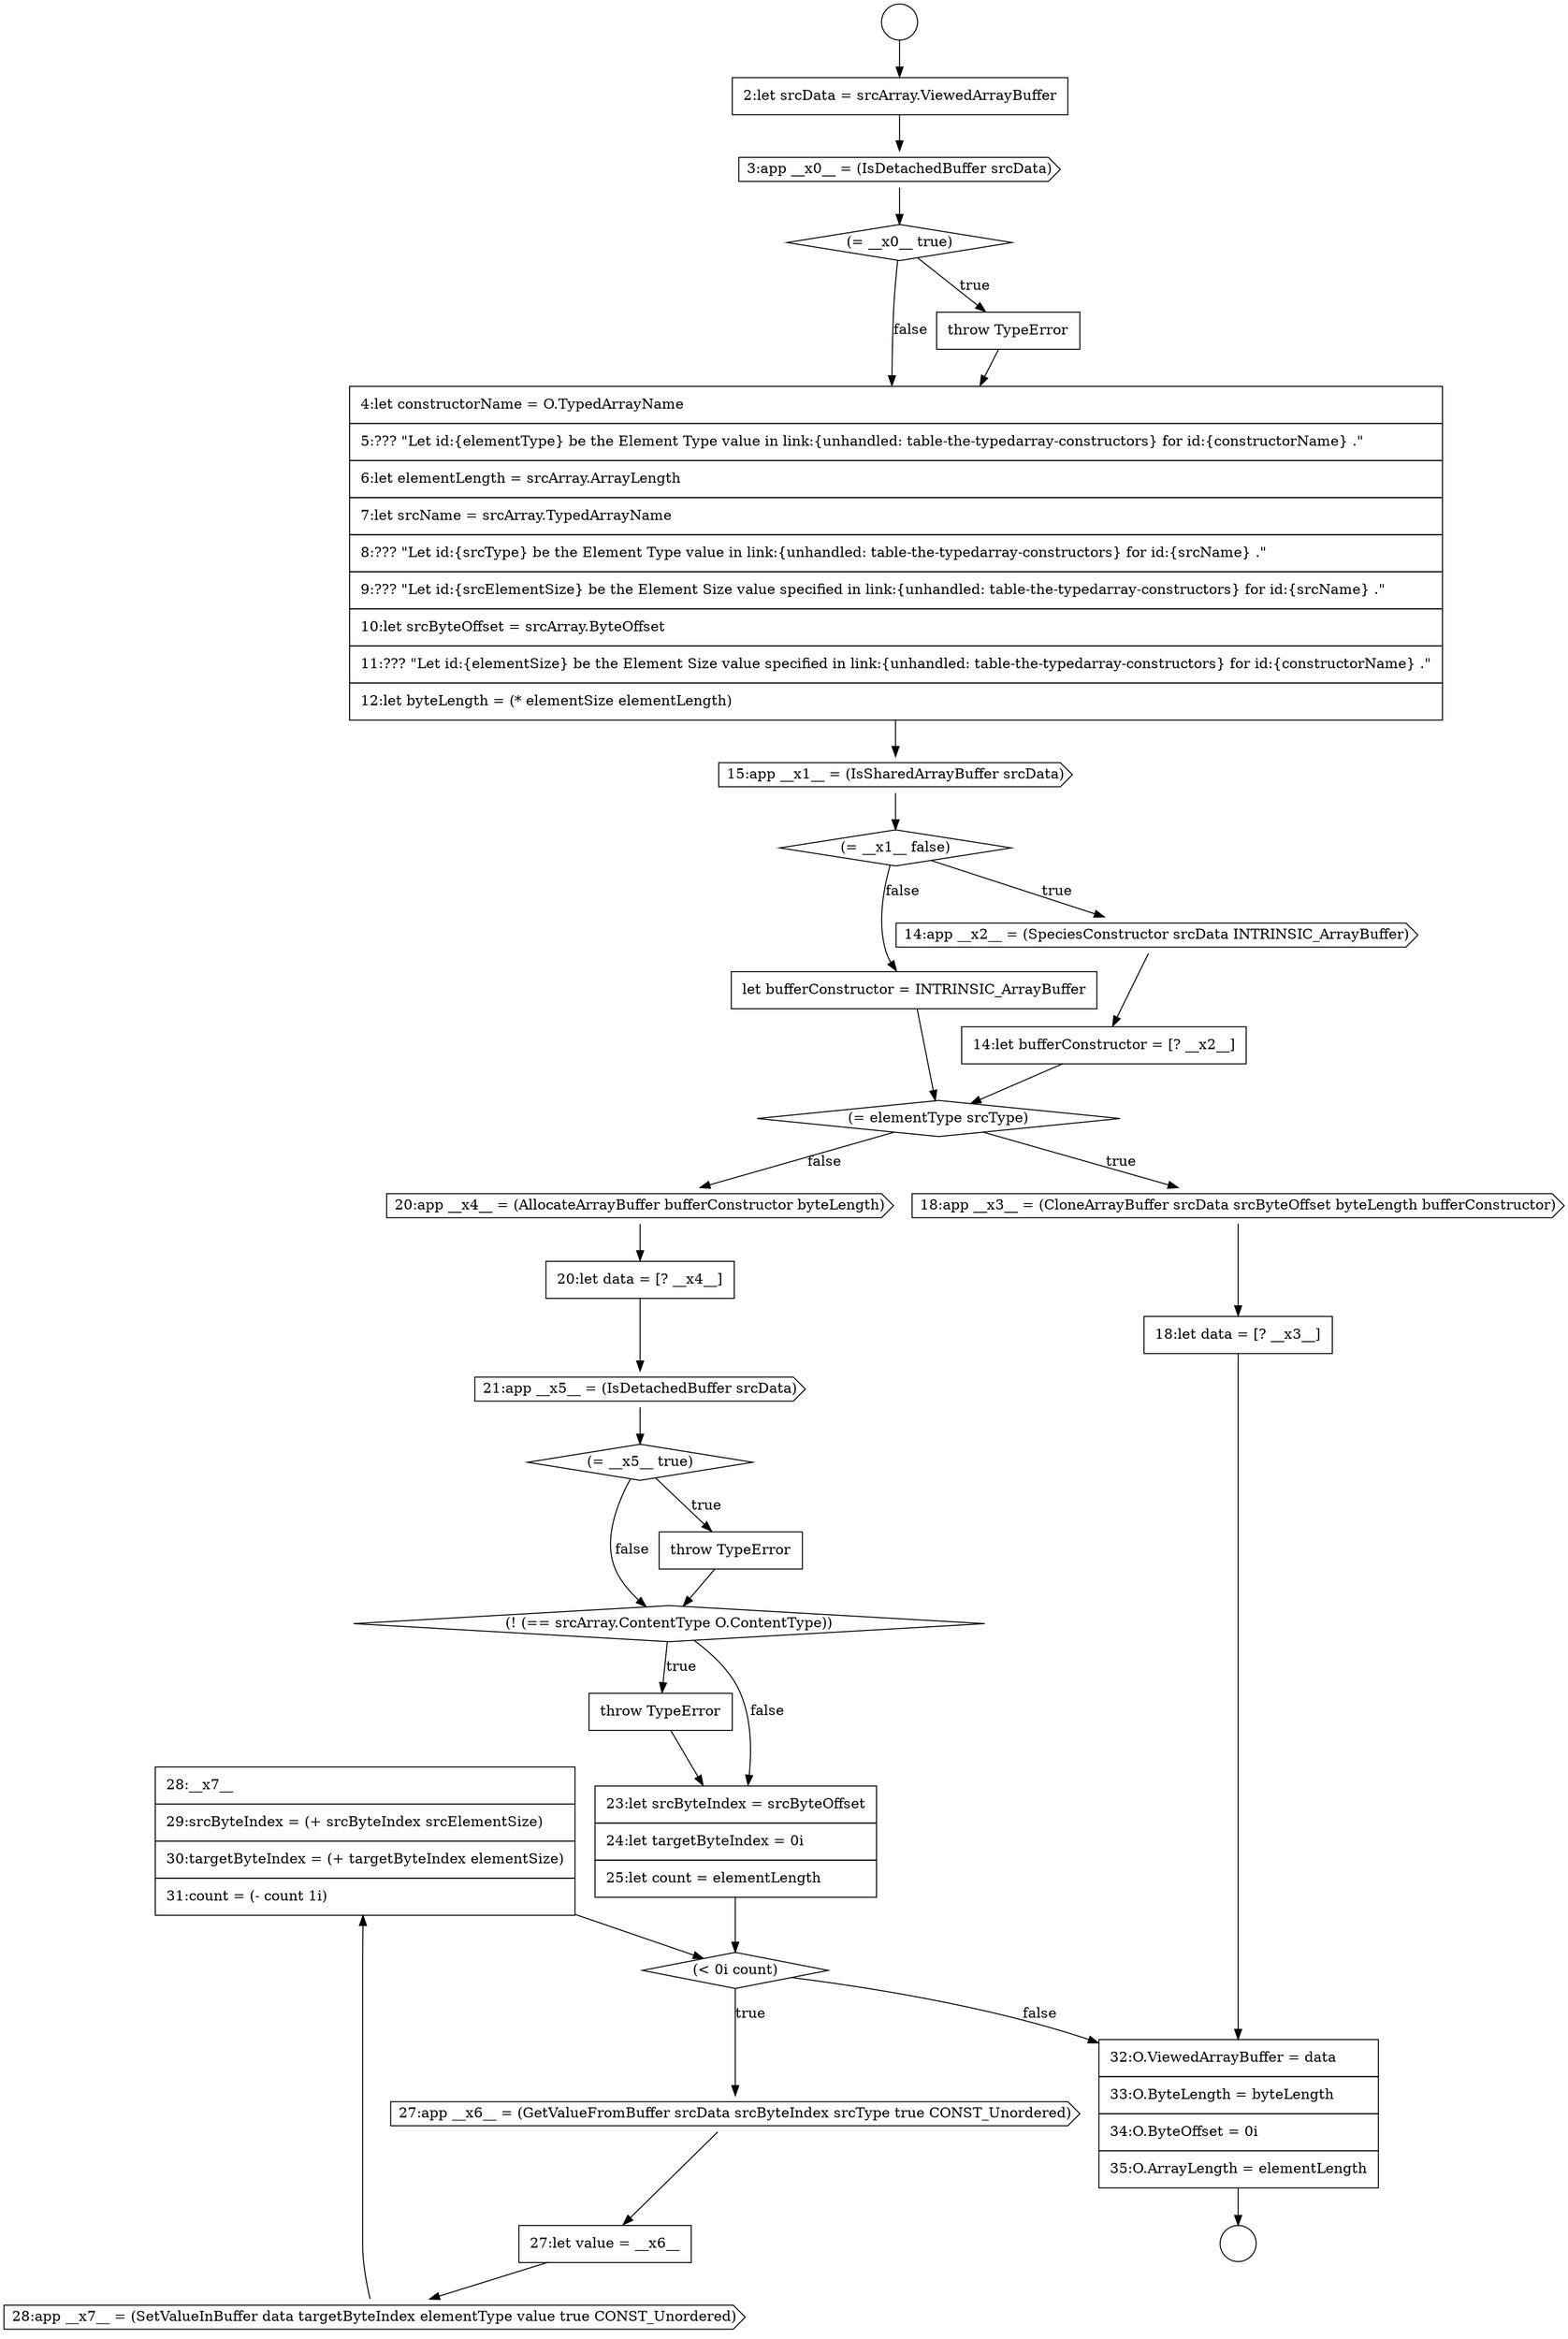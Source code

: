 digraph {
  node17214 [shape=none, margin=0, label=<<font color="black">
    <table border="0" cellborder="1" cellspacing="0" cellpadding="10">
      <tr><td align="left">28:__x7__</td></tr>
      <tr><td align="left">29:srcByteIndex = (+ srcByteIndex srcElementSize)</td></tr>
      <tr><td align="left">30:targetByteIndex = (+ targetByteIndex elementSize)</td></tr>
      <tr><td align="left">31:count = (- count 1i)</td></tr>
    </table>
  </font>> color="black" fillcolor="white" style=filled]
  node17194 [shape=cds, label=<<font color="black">15:app __x1__ = (IsSharedArrayBuffer srcData)</font>> color="black" fillcolor="white" style=filled]
  node17197 [shape=none, margin=0, label=<<font color="black">
    <table border="0" cellborder="1" cellspacing="0" cellpadding="10">
      <tr><td align="left">14:let bufferConstructor = [? __x2__]</td></tr>
    </table>
  </font>> color="black" fillcolor="white" style=filled]
  node17210 [shape=diamond, label=<<font color="black">(&lt; 0i count)</font>> color="black" fillcolor="white" style=filled]
  node17193 [shape=none, margin=0, label=<<font color="black">
    <table border="0" cellborder="1" cellspacing="0" cellpadding="10">
      <tr><td align="left">4:let constructorName = O.TypedArrayName</td></tr>
      <tr><td align="left">5:??? &quot;Let id:{elementType} be the Element Type value in link:{unhandled: table-the-typedarray-constructors} for id:{constructorName} .&quot;</td></tr>
      <tr><td align="left">6:let elementLength = srcArray.ArrayLength</td></tr>
      <tr><td align="left">7:let srcName = srcArray.TypedArrayName</td></tr>
      <tr><td align="left">8:??? &quot;Let id:{srcType} be the Element Type value in link:{unhandled: table-the-typedarray-constructors} for id:{srcName} .&quot;</td></tr>
      <tr><td align="left">9:??? &quot;Let id:{srcElementSize} be the Element Size value specified in link:{unhandled: table-the-typedarray-constructors} for id:{srcName} .&quot;</td></tr>
      <tr><td align="left">10:let srcByteOffset = srcArray.ByteOffset</td></tr>
      <tr><td align="left">11:??? &quot;Let id:{elementSize} be the Element Size value specified in link:{unhandled: table-the-typedarray-constructors} for id:{constructorName} .&quot;</td></tr>
      <tr><td align="left">12:let byteLength = (* elementSize elementLength)</td></tr>
    </table>
  </font>> color="black" fillcolor="white" style=filled]
  node17200 [shape=cds, label=<<font color="black">18:app __x3__ = (CloneArrayBuffer srcData srcByteOffset byteLength bufferConstructor)</font>> color="black" fillcolor="white" style=filled]
  node17213 [shape=cds, label=<<font color="black">28:app __x7__ = (SetValueInBuffer data targetByteIndex elementType value true CONST_Unordered)</font>> color="black" fillcolor="white" style=filled]
  node17203 [shape=none, margin=0, label=<<font color="black">
    <table border="0" cellborder="1" cellspacing="0" cellpadding="10">
      <tr><td align="left">20:let data = [? __x4__]</td></tr>
    </table>
  </font>> color="black" fillcolor="white" style=filled]
  node17190 [shape=cds, label=<<font color="black">3:app __x0__ = (IsDetachedBuffer srcData)</font>> color="black" fillcolor="white" style=filled]
  node17199 [shape=diamond, label=<<font color="black">(= elementType srcType)</font>> color="black" fillcolor="white" style=filled]
  node17191 [shape=diamond, label=<<font color="black">(= __x0__ true)</font>> color="black" fillcolor="white" style=filled]
  node17212 [shape=none, margin=0, label=<<font color="black">
    <table border="0" cellborder="1" cellspacing="0" cellpadding="10">
      <tr><td align="left">27:let value = __x6__</td></tr>
    </table>
  </font>> color="black" fillcolor="white" style=filled]
  node17195 [shape=diamond, label=<<font color="black">(= __x1__ false)</font>> color="black" fillcolor="white" style=filled]
  node17198 [shape=none, margin=0, label=<<font color="black">
    <table border="0" cellborder="1" cellspacing="0" cellpadding="10">
      <tr><td align="left">let bufferConstructor = INTRINSIC_ArrayBuffer</td></tr>
    </table>
  </font>> color="black" fillcolor="white" style=filled]
  node17201 [shape=none, margin=0, label=<<font color="black">
    <table border="0" cellborder="1" cellspacing="0" cellpadding="10">
      <tr><td align="left">18:let data = [? __x3__]</td></tr>
    </table>
  </font>> color="black" fillcolor="white" style=filled]
  node17192 [shape=none, margin=0, label=<<font color="black">
    <table border="0" cellborder="1" cellspacing="0" cellpadding="10">
      <tr><td align="left">throw TypeError</td></tr>
    </table>
  </font>> color="black" fillcolor="white" style=filled]
  node17205 [shape=diamond, label=<<font color="black">(= __x5__ true)</font>> color="black" fillcolor="white" style=filled]
  node17211 [shape=cds, label=<<font color="black">27:app __x6__ = (GetValueFromBuffer srcData srcByteIndex srcType true CONST_Unordered)</font>> color="black" fillcolor="white" style=filled]
  node17202 [shape=cds, label=<<font color="black">20:app __x4__ = (AllocateArrayBuffer bufferConstructor byteLength)</font>> color="black" fillcolor="white" style=filled]
  node17206 [shape=none, margin=0, label=<<font color="black">
    <table border="0" cellborder="1" cellspacing="0" cellpadding="10">
      <tr><td align="left">throw TypeError</td></tr>
    </table>
  </font>> color="black" fillcolor="white" style=filled]
  node17189 [shape=none, margin=0, label=<<font color="black">
    <table border="0" cellborder="1" cellspacing="0" cellpadding="10">
      <tr><td align="left">2:let srcData = srcArray.ViewedArrayBuffer</td></tr>
    </table>
  </font>> color="black" fillcolor="white" style=filled]
  node17196 [shape=cds, label=<<font color="black">14:app __x2__ = (SpeciesConstructor srcData INTRINSIC_ArrayBuffer)</font>> color="black" fillcolor="white" style=filled]
  node17207 [shape=diamond, label=<<font color="black">(! (== srcArray.ContentType O.ContentType))</font>> color="black" fillcolor="white" style=filled]
  node17209 [shape=none, margin=0, label=<<font color="black">
    <table border="0" cellborder="1" cellspacing="0" cellpadding="10">
      <tr><td align="left">23:let srcByteIndex = srcByteOffset</td></tr>
      <tr><td align="left">24:let targetByteIndex = 0i</td></tr>
      <tr><td align="left">25:let count = elementLength</td></tr>
    </table>
  </font>> color="black" fillcolor="white" style=filled]
  node17204 [shape=cds, label=<<font color="black">21:app __x5__ = (IsDetachedBuffer srcData)</font>> color="black" fillcolor="white" style=filled]
  node17208 [shape=none, margin=0, label=<<font color="black">
    <table border="0" cellborder="1" cellspacing="0" cellpadding="10">
      <tr><td align="left">throw TypeError</td></tr>
    </table>
  </font>> color="black" fillcolor="white" style=filled]
  node17187 [shape=circle label=" " color="black" fillcolor="white" style=filled]
  node17215 [shape=none, margin=0, label=<<font color="black">
    <table border="0" cellborder="1" cellspacing="0" cellpadding="10">
      <tr><td align="left">32:O.ViewedArrayBuffer = data</td></tr>
      <tr><td align="left">33:O.ByteLength = byteLength</td></tr>
      <tr><td align="left">34:O.ByteOffset = 0i</td></tr>
      <tr><td align="left">35:O.ArrayLength = elementLength</td></tr>
    </table>
  </font>> color="black" fillcolor="white" style=filled]
  node17188 [shape=circle label=" " color="black" fillcolor="white" style=filled]
  node17213 -> node17214 [ color="black"]
  node17190 -> node17191 [ color="black"]
  node17200 -> node17201 [ color="black"]
  node17193 -> node17194 [ color="black"]
  node17209 -> node17210 [ color="black"]
  node17215 -> node17188 [ color="black"]
  node17210 -> node17211 [label=<<font color="black">true</font>> color="black"]
  node17210 -> node17215 [label=<<font color="black">false</font>> color="black"]
  node17199 -> node17200 [label=<<font color="black">true</font>> color="black"]
  node17199 -> node17202 [label=<<font color="black">false</font>> color="black"]
  node17206 -> node17207 [ color="black"]
  node17187 -> node17189 [ color="black"]
  node17204 -> node17205 [ color="black"]
  node17203 -> node17204 [ color="black"]
  node17189 -> node17190 [ color="black"]
  node17211 -> node17212 [ color="black"]
  node17214 -> node17210 [ color="black"]
  node17196 -> node17197 [ color="black"]
  node17195 -> node17196 [label=<<font color="black">true</font>> color="black"]
  node17195 -> node17198 [label=<<font color="black">false</font>> color="black"]
  node17208 -> node17209 [ color="black"]
  node17202 -> node17203 [ color="black"]
  node17197 -> node17199 [ color="black"]
  node17194 -> node17195 [ color="black"]
  node17205 -> node17206 [label=<<font color="black">true</font>> color="black"]
  node17205 -> node17207 [label=<<font color="black">false</font>> color="black"]
  node17198 -> node17199 [ color="black"]
  node17207 -> node17208 [label=<<font color="black">true</font>> color="black"]
  node17207 -> node17209 [label=<<font color="black">false</font>> color="black"]
  node17201 -> node17215 [ color="black"]
  node17192 -> node17193 [ color="black"]
  node17212 -> node17213 [ color="black"]
  node17191 -> node17192 [label=<<font color="black">true</font>> color="black"]
  node17191 -> node17193 [label=<<font color="black">false</font>> color="black"]
}
